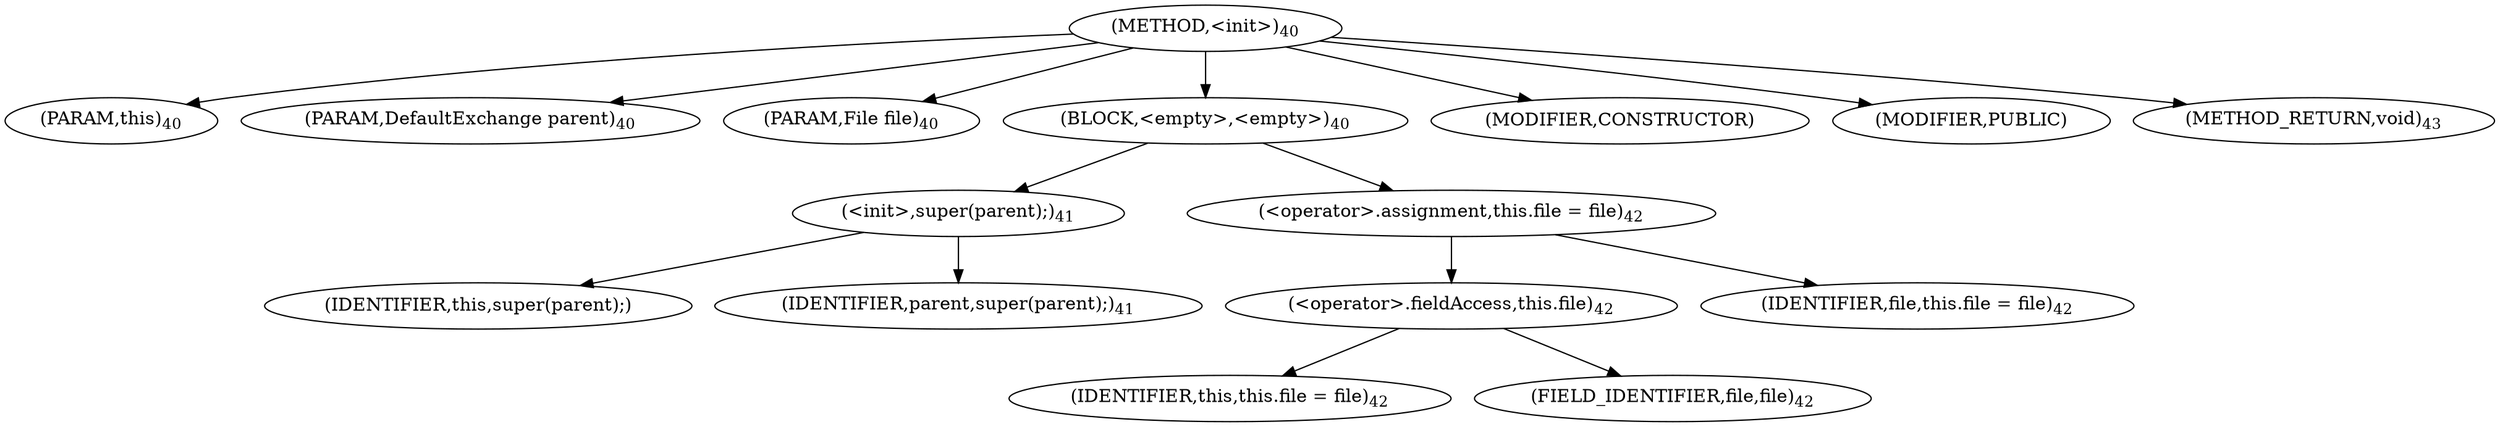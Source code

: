 digraph "&lt;init&gt;" {  
"48" [label = <(METHOD,&lt;init&gt;)<SUB>40</SUB>> ]
"8" [label = <(PARAM,this)<SUB>40</SUB>> ]
"49" [label = <(PARAM,DefaultExchange parent)<SUB>40</SUB>> ]
"50" [label = <(PARAM,File file)<SUB>40</SUB>> ]
"51" [label = <(BLOCK,&lt;empty&gt;,&lt;empty&gt;)<SUB>40</SUB>> ]
"52" [label = <(&lt;init&gt;,super(parent);)<SUB>41</SUB>> ]
"7" [label = <(IDENTIFIER,this,super(parent);)> ]
"53" [label = <(IDENTIFIER,parent,super(parent);)<SUB>41</SUB>> ]
"54" [label = <(&lt;operator&gt;.assignment,this.file = file)<SUB>42</SUB>> ]
"55" [label = <(&lt;operator&gt;.fieldAccess,this.file)<SUB>42</SUB>> ]
"9" [label = <(IDENTIFIER,this,this.file = file)<SUB>42</SUB>> ]
"56" [label = <(FIELD_IDENTIFIER,file,file)<SUB>42</SUB>> ]
"57" [label = <(IDENTIFIER,file,this.file = file)<SUB>42</SUB>> ]
"58" [label = <(MODIFIER,CONSTRUCTOR)> ]
"59" [label = <(MODIFIER,PUBLIC)> ]
"60" [label = <(METHOD_RETURN,void)<SUB>43</SUB>> ]
  "48" -> "8" 
  "48" -> "49" 
  "48" -> "50" 
  "48" -> "51" 
  "48" -> "58" 
  "48" -> "59" 
  "48" -> "60" 
  "51" -> "52" 
  "51" -> "54" 
  "52" -> "7" 
  "52" -> "53" 
  "54" -> "55" 
  "54" -> "57" 
  "55" -> "9" 
  "55" -> "56" 
}
